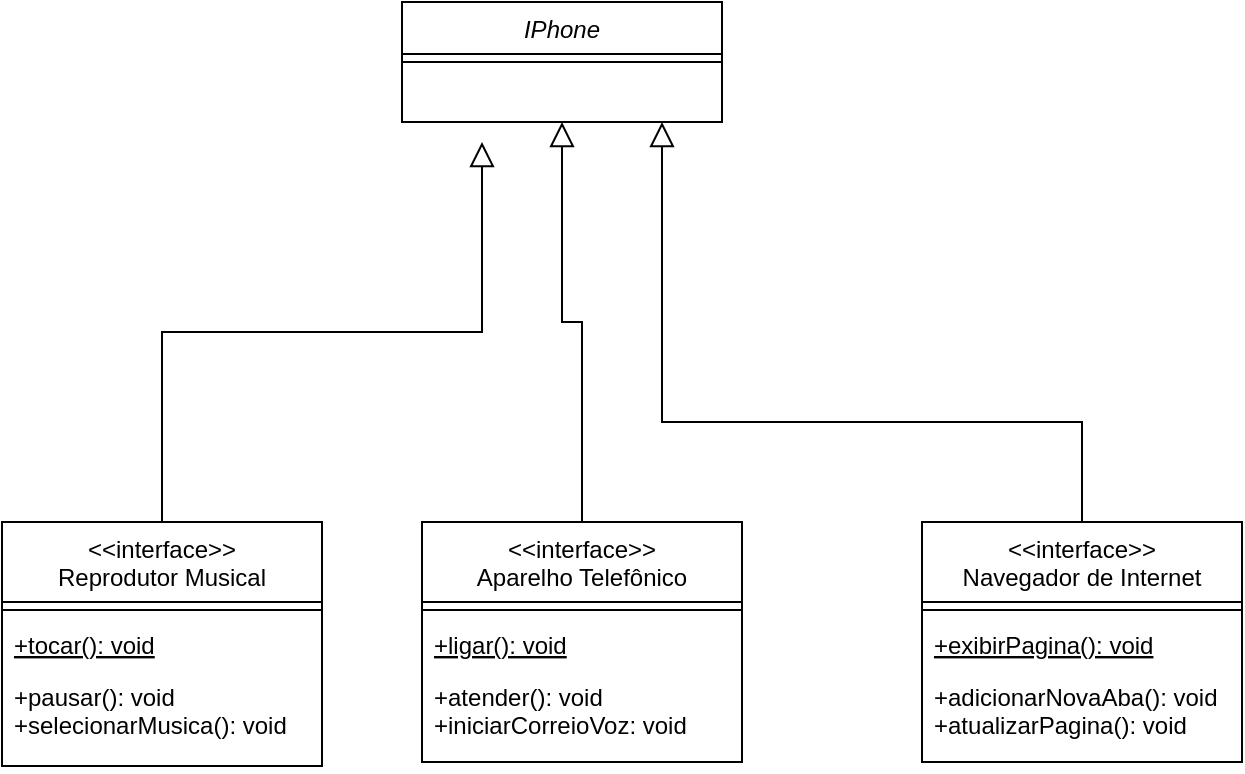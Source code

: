 <mxfile version="21.8.0" type="github">
  <diagram name="Página-1" id="gRXDlY3UGHP8YEdrTEjd">
    <mxGraphModel dx="1434" dy="782" grid="1" gridSize="10" guides="1" tooltips="1" connect="1" arrows="1" fold="1" page="1" pageScale="1" pageWidth="827" pageHeight="1169" math="0" shadow="0">
      <root>
        <mxCell id="0" />
        <mxCell id="1" parent="0" />
        <mxCell id="kSfuAsox5lGF9C4WUeHD-1" value="IPhone" style="swimlane;fontStyle=2;align=center;verticalAlign=top;childLayout=stackLayout;horizontal=1;startSize=26;horizontalStack=0;resizeParent=1;resizeLast=0;collapsible=1;marginBottom=0;rounded=0;shadow=0;strokeWidth=1;" vertex="1" parent="1">
          <mxGeometry x="320" y="90" width="160" height="60" as="geometry">
            <mxRectangle x="230" y="140" width="160" height="26" as="alternateBounds" />
          </mxGeometry>
        </mxCell>
        <mxCell id="kSfuAsox5lGF9C4WUeHD-2" value="" style="line;html=1;strokeWidth=1;align=left;verticalAlign=middle;spacingTop=-1;spacingLeft=3;spacingRight=3;rotatable=0;labelPosition=right;points=[];portConstraint=eastwest;" vertex="1" parent="kSfuAsox5lGF9C4WUeHD-1">
          <mxGeometry y="26" width="160" height="8" as="geometry" />
        </mxCell>
        <mxCell id="kSfuAsox5lGF9C4WUeHD-3" value="&lt;&lt;interface&gt;&gt;&#xa;Reprodutor Musical" style="swimlane;fontStyle=0;align=center;verticalAlign=top;childLayout=stackLayout;horizontal=1;startSize=40;horizontalStack=0;resizeParent=1;resizeLast=0;collapsible=1;marginBottom=0;rounded=0;shadow=0;strokeWidth=1;" vertex="1" parent="1">
          <mxGeometry x="120" y="350" width="160" height="122" as="geometry">
            <mxRectangle x="130" y="380" width="160" height="26" as="alternateBounds" />
          </mxGeometry>
        </mxCell>
        <mxCell id="kSfuAsox5lGF9C4WUeHD-4" value="" style="line;html=1;strokeWidth=1;align=left;verticalAlign=middle;spacingTop=-1;spacingLeft=3;spacingRight=3;rotatable=0;labelPosition=right;points=[];portConstraint=eastwest;" vertex="1" parent="kSfuAsox5lGF9C4WUeHD-3">
          <mxGeometry y="40" width="160" height="8" as="geometry" />
        </mxCell>
        <mxCell id="kSfuAsox5lGF9C4WUeHD-5" value="+tocar(): void" style="text;align=left;verticalAlign=top;spacingLeft=4;spacingRight=4;overflow=hidden;rotatable=0;points=[[0,0.5],[1,0.5]];portConstraint=eastwest;fontStyle=4" vertex="1" parent="kSfuAsox5lGF9C4WUeHD-3">
          <mxGeometry y="48" width="160" height="26" as="geometry" />
        </mxCell>
        <mxCell id="kSfuAsox5lGF9C4WUeHD-6" value="+pausar(): void&#xa;+selecionarMusica(): void" style="text;align=left;verticalAlign=top;spacingLeft=4;spacingRight=4;overflow=hidden;rotatable=0;points=[[0,0.5],[1,0.5]];portConstraint=eastwest;" vertex="1" parent="kSfuAsox5lGF9C4WUeHD-3">
          <mxGeometry y="74" width="160" height="48" as="geometry" />
        </mxCell>
        <mxCell id="kSfuAsox5lGF9C4WUeHD-7" value="" style="endArrow=block;endSize=10;endFill=0;shadow=0;strokeWidth=1;rounded=0;edgeStyle=elbowEdgeStyle;elbow=vertical;" edge="1" parent="1" source="kSfuAsox5lGF9C4WUeHD-3">
          <mxGeometry width="160" relative="1" as="geometry">
            <mxPoint x="200" y="203" as="sourcePoint" />
            <mxPoint x="360" y="160" as="targetPoint" />
          </mxGeometry>
        </mxCell>
        <mxCell id="kSfuAsox5lGF9C4WUeHD-8" value="&lt;&lt;interface&gt;&gt;&#xa;Aparelho Telefônico" style="swimlane;fontStyle=0;align=center;verticalAlign=top;childLayout=stackLayout;horizontal=1;startSize=40;horizontalStack=0;resizeParent=1;resizeLast=0;collapsible=1;marginBottom=0;rounded=0;shadow=0;strokeWidth=1;" vertex="1" parent="1">
          <mxGeometry x="330" y="350" width="160" height="120" as="geometry">
            <mxRectangle x="130" y="380" width="160" height="26" as="alternateBounds" />
          </mxGeometry>
        </mxCell>
        <mxCell id="kSfuAsox5lGF9C4WUeHD-9" value="" style="line;html=1;strokeWidth=1;align=left;verticalAlign=middle;spacingTop=-1;spacingLeft=3;spacingRight=3;rotatable=0;labelPosition=right;points=[];portConstraint=eastwest;" vertex="1" parent="kSfuAsox5lGF9C4WUeHD-8">
          <mxGeometry y="40" width="160" height="8" as="geometry" />
        </mxCell>
        <mxCell id="kSfuAsox5lGF9C4WUeHD-10" value="+ligar(): void" style="text;align=left;verticalAlign=top;spacingLeft=4;spacingRight=4;overflow=hidden;rotatable=0;points=[[0,0.5],[1,0.5]];portConstraint=eastwest;fontStyle=4" vertex="1" parent="kSfuAsox5lGF9C4WUeHD-8">
          <mxGeometry y="48" width="160" height="26" as="geometry" />
        </mxCell>
        <mxCell id="kSfuAsox5lGF9C4WUeHD-11" value="+atender(): void&#xa;+iniciarCorreioVoz: void" style="text;align=left;verticalAlign=top;spacingLeft=4;spacingRight=4;overflow=hidden;rotatable=0;points=[[0,0.5],[1,0.5]];portConstraint=eastwest;" vertex="1" parent="kSfuAsox5lGF9C4WUeHD-8">
          <mxGeometry y="74" width="160" height="42" as="geometry" />
        </mxCell>
        <mxCell id="kSfuAsox5lGF9C4WUeHD-12" value="&lt;&lt;interface&gt;&gt;&#xa;Navegador de Internet" style="swimlane;fontStyle=0;align=center;verticalAlign=top;childLayout=stackLayout;horizontal=1;startSize=40;horizontalStack=0;resizeParent=1;resizeLast=0;collapsible=1;marginBottom=0;rounded=0;shadow=0;strokeWidth=1;" vertex="1" parent="1">
          <mxGeometry x="580" y="350" width="160" height="120" as="geometry">
            <mxRectangle x="130" y="380" width="160" height="26" as="alternateBounds" />
          </mxGeometry>
        </mxCell>
        <mxCell id="kSfuAsox5lGF9C4WUeHD-13" value="" style="line;html=1;strokeWidth=1;align=left;verticalAlign=middle;spacingTop=-1;spacingLeft=3;spacingRight=3;rotatable=0;labelPosition=right;points=[];portConstraint=eastwest;" vertex="1" parent="kSfuAsox5lGF9C4WUeHD-12">
          <mxGeometry y="40" width="160" height="8" as="geometry" />
        </mxCell>
        <mxCell id="kSfuAsox5lGF9C4WUeHD-14" value="+exibirPagina(): void" style="text;align=left;verticalAlign=top;spacingLeft=4;spacingRight=4;overflow=hidden;rotatable=0;points=[[0,0.5],[1,0.5]];portConstraint=eastwest;fontStyle=4" vertex="1" parent="kSfuAsox5lGF9C4WUeHD-12">
          <mxGeometry y="48" width="160" height="26" as="geometry" />
        </mxCell>
        <mxCell id="kSfuAsox5lGF9C4WUeHD-15" value="+adicionarNovaAba(): void&#xa;+atualizarPagina(): void" style="text;align=left;verticalAlign=top;spacingLeft=4;spacingRight=4;overflow=hidden;rotatable=0;points=[[0,0.5],[1,0.5]];portConstraint=eastwest;" vertex="1" parent="kSfuAsox5lGF9C4WUeHD-12">
          <mxGeometry y="74" width="160" height="42" as="geometry" />
        </mxCell>
        <mxCell id="kSfuAsox5lGF9C4WUeHD-16" value="" style="endArrow=block;endSize=10;endFill=0;shadow=0;strokeWidth=1;rounded=0;edgeStyle=elbowEdgeStyle;elbow=vertical;" edge="1" parent="1" source="kSfuAsox5lGF9C4WUeHD-8">
          <mxGeometry width="160" relative="1" as="geometry">
            <mxPoint x="420" y="350" as="sourcePoint" />
            <mxPoint x="400" y="150" as="targetPoint" />
          </mxGeometry>
        </mxCell>
        <mxCell id="kSfuAsox5lGF9C4WUeHD-17" value="" style="endArrow=block;endSize=10;endFill=0;shadow=0;strokeWidth=1;rounded=0;edgeStyle=elbowEdgeStyle;elbow=vertical;exitX=0.5;exitY=0;exitDx=0;exitDy=0;" edge="1" parent="1" source="kSfuAsox5lGF9C4WUeHD-12">
          <mxGeometry width="160" relative="1" as="geometry">
            <mxPoint x="597" y="360" as="sourcePoint" />
            <mxPoint x="450" y="150" as="targetPoint" />
            <Array as="points">
              <mxPoint x="687" y="300" />
            </Array>
          </mxGeometry>
        </mxCell>
      </root>
    </mxGraphModel>
  </diagram>
</mxfile>
